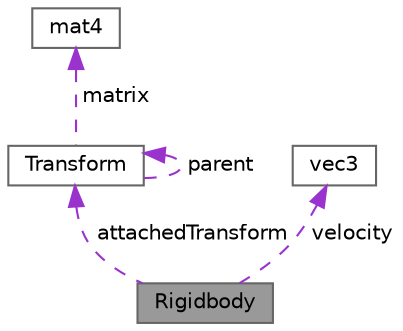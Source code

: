digraph "Rigidbody"
{
 // LATEX_PDF_SIZE
  bgcolor="transparent";
  edge [fontname=Helvetica,fontsize=10,labelfontname=Helvetica,labelfontsize=10];
  node [fontname=Helvetica,fontsize=10,shape=box,height=0.2,width=0.4];
  Node1 [label="Rigidbody",height=0.2,width=0.4,color="gray40", fillcolor="grey60", style="filled", fontcolor="black",tooltip=" "];
  Node2 -> Node1 [dir="back",color="darkorchid3",style="dashed",label=" attachedTransform" ];
  Node2 [label="Transform",height=0.2,width=0.4,color="gray40", fillcolor="white", style="filled",URL="$class_transform.html",tooltip=" "];
  Node2 -> Node2 [dir="back",color="darkorchid3",style="dashed",label=" parent" ];
  Node3 -> Node2 [dir="back",color="darkorchid3",style="dashed",label=" matrix" ];
  Node3 [label="mat4",height=0.2,width=0.4,color="gray40", fillcolor="white", style="filled",tooltip=" "];
  Node4 -> Node1 [dir="back",color="darkorchid3",style="dashed",label=" velocity" ];
  Node4 [label="vec3",height=0.2,width=0.4,color="gray40", fillcolor="white", style="filled",tooltip=" "];
}
